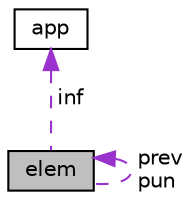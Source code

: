 digraph "elem"
{
 // LATEX_PDF_SIZE
  edge [fontname="Helvetica",fontsize="10",labelfontname="Helvetica",labelfontsize="10"];
  node [fontname="Helvetica",fontsize="10",shape=record];
  Node1 [label="elem",height=0.2,width=0.4,color="black", fillcolor="grey75", style="filled", fontcolor="black",tooltip=" "];
  Node2 -> Node1 [dir="back",color="darkorchid3",fontsize="10",style="dashed",label=" inf" ,fontname="Helvetica"];
  Node2 [label="app",height=0.2,width=0.4,color="black", fillcolor="white", style="filled",URL="$structapp.html",tooltip=" "];
  Node1 -> Node1 [dir="back",color="darkorchid3",fontsize="10",style="dashed",label=" prev\npun" ,fontname="Helvetica"];
}

